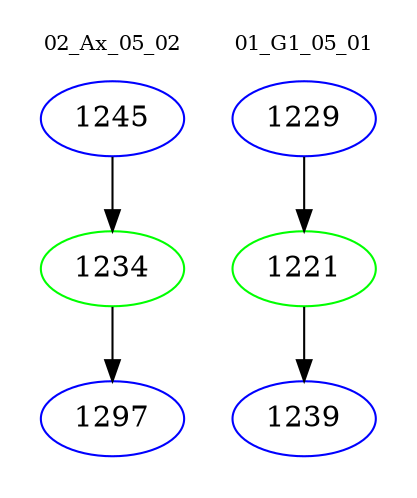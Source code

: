 digraph{
subgraph cluster_0 {
color = white
label = "02_Ax_05_02";
fontsize=10;
T0_1245 [label="1245", color="blue"]
T0_1245 -> T0_1234 [color="black"]
T0_1234 [label="1234", color="green"]
T0_1234 -> T0_1297 [color="black"]
T0_1297 [label="1297", color="blue"]
}
subgraph cluster_1 {
color = white
label = "01_G1_05_01";
fontsize=10;
T1_1229 [label="1229", color="blue"]
T1_1229 -> T1_1221 [color="black"]
T1_1221 [label="1221", color="green"]
T1_1221 -> T1_1239 [color="black"]
T1_1239 [label="1239", color="blue"]
}
}

